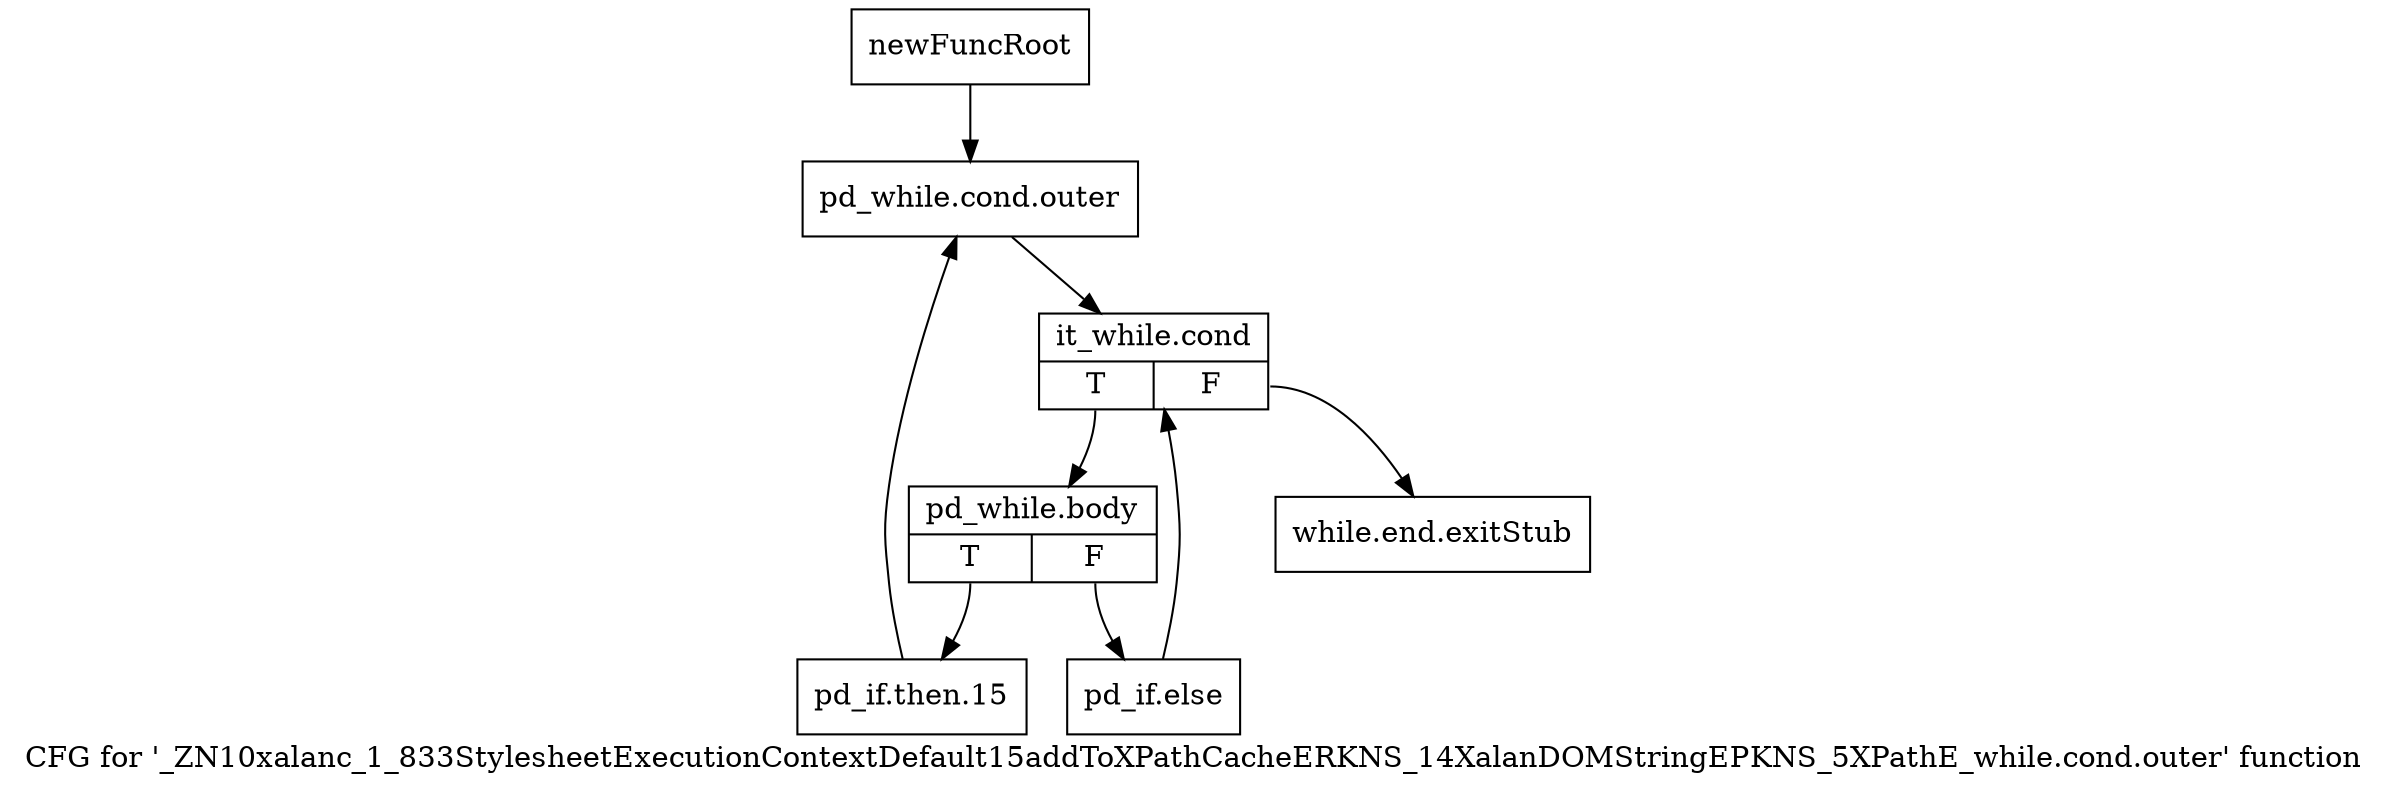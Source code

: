 digraph "CFG for '_ZN10xalanc_1_833StylesheetExecutionContextDefault15addToXPathCacheERKNS_14XalanDOMStringEPKNS_5XPathE_while.cond.outer' function" {
	label="CFG for '_ZN10xalanc_1_833StylesheetExecutionContextDefault15addToXPathCacheERKNS_14XalanDOMStringEPKNS_5XPathE_while.cond.outer' function";

	Node0xa04a390 [shape=record,label="{newFuncRoot}"];
	Node0xa04a390 -> Node0xa04a430;
	Node0xa04a3e0 [shape=record,label="{while.end.exitStub}"];
	Node0xa04a430 [shape=record,label="{pd_while.cond.outer}"];
	Node0xa04a430 -> Node0xa04a480;
	Node0xa04a480 [shape=record,label="{it_while.cond|{<s0>T|<s1>F}}"];
	Node0xa04a480:s0 -> Node0xa04a4d0;
	Node0xa04a480:s1 -> Node0xa04a3e0;
	Node0xa04a4d0 [shape=record,label="{pd_while.body|{<s0>T|<s1>F}}"];
	Node0xa04a4d0:s0 -> Node0xa04a570;
	Node0xa04a4d0:s1 -> Node0xa04a520;
	Node0xa04a520 [shape=record,label="{pd_if.else}"];
	Node0xa04a520 -> Node0xa04a480;
	Node0xa04a570 [shape=record,label="{pd_if.then.15}"];
	Node0xa04a570 -> Node0xa04a430;
}
